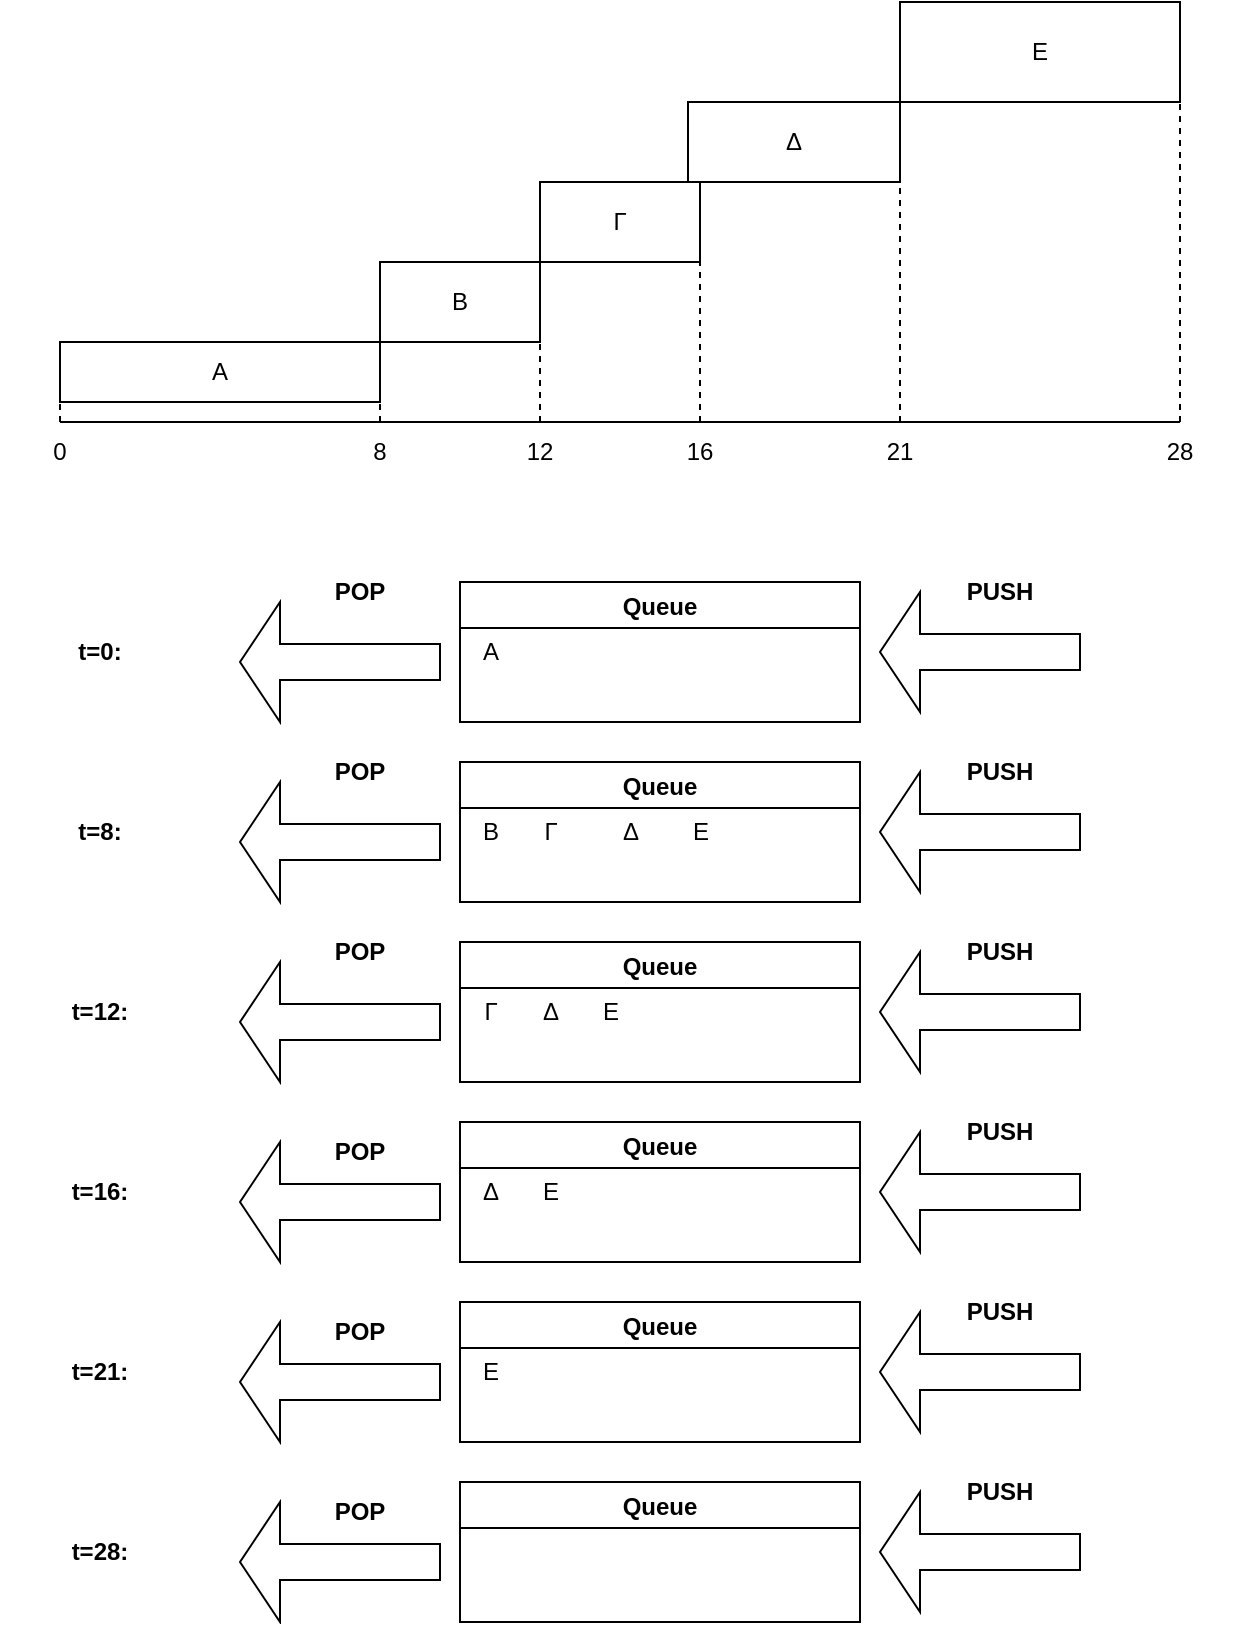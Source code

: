 <mxfile version="20.8.16" type="device"><diagram name="Page-1" id="gXW2hOUE-mi4EFBzmZyQ"><mxGraphModel dx="1036" dy="606" grid="1" gridSize="10" guides="1" tooltips="1" connect="1" arrows="1" fold="1" page="1" pageScale="1" pageWidth="827" pageHeight="1169" math="0" shadow="0"><root><mxCell id="0"/><mxCell id="1" parent="0"/><mxCell id="paS4NqyFU2lzQaTSy32J-1" value="" style="endArrow=none;html=1;rounded=0;entryX=0.5;entryY=0;entryDx=0;entryDy=0;exitX=0.5;exitY=0;exitDx=0;exitDy=0;" parent="1" source="paS4NqyFU2lzQaTSy32J-3" target="paS4NqyFU2lzQaTSy32J-8" edge="1"><mxGeometry width="50" height="50" relative="1" as="geometry"><mxPoint y="360" as="sourcePoint"/><mxPoint x="810" y="360" as="targetPoint"/></mxGeometry></mxCell><mxCell id="paS4NqyFU2lzQaTSy32J-3" value="0" style="text;html=1;strokeColor=none;fillColor=none;align=center;verticalAlign=middle;whiteSpace=wrap;rounded=0;" parent="1" vertex="1"><mxGeometry x="10" y="360" width="60" height="30" as="geometry"/></mxCell><mxCell id="paS4NqyFU2lzQaTSy32J-4" value="8" style="text;html=1;strokeColor=none;fillColor=none;align=center;verticalAlign=middle;whiteSpace=wrap;rounded=0;" parent="1" vertex="1"><mxGeometry x="170" y="360" width="60" height="30" as="geometry"/></mxCell><mxCell id="paS4NqyFU2lzQaTSy32J-5" value="12" style="text;html=1;strokeColor=none;fillColor=none;align=center;verticalAlign=middle;whiteSpace=wrap;rounded=0;" parent="1" vertex="1"><mxGeometry x="250" y="360" width="60" height="30" as="geometry"/></mxCell><mxCell id="paS4NqyFU2lzQaTSy32J-6" value="16" style="text;html=1;strokeColor=none;fillColor=none;align=center;verticalAlign=middle;whiteSpace=wrap;rounded=0;" parent="1" vertex="1"><mxGeometry x="330" y="360" width="60" height="30" as="geometry"/></mxCell><mxCell id="paS4NqyFU2lzQaTSy32J-7" value="21" style="text;html=1;strokeColor=none;fillColor=none;align=center;verticalAlign=middle;whiteSpace=wrap;rounded=0;" parent="1" vertex="1"><mxGeometry x="430" y="360" width="60" height="30" as="geometry"/></mxCell><mxCell id="paS4NqyFU2lzQaTSy32J-8" value="28" style="text;html=1;strokeColor=none;fillColor=none;align=center;verticalAlign=middle;whiteSpace=wrap;rounded=0;" parent="1" vertex="1"><mxGeometry x="570" y="360" width="60" height="30" as="geometry"/></mxCell><mxCell id="paS4NqyFU2lzQaTSy32J-9" value="A" style="rounded=0;whiteSpace=wrap;html=1;" parent="1" vertex="1"><mxGeometry x="40" y="320" width="160" height="30" as="geometry"/></mxCell><mxCell id="paS4NqyFU2lzQaTSy32J-10" value="B" style="rounded=0;whiteSpace=wrap;html=1;" parent="1" vertex="1"><mxGeometry x="200" y="280" width="80" height="40" as="geometry"/></mxCell><mxCell id="paS4NqyFU2lzQaTSy32J-11" value="Γ" style="rounded=0;whiteSpace=wrap;html=1;" parent="1" vertex="1"><mxGeometry x="280" y="240" width="80" height="40" as="geometry"/></mxCell><mxCell id="paS4NqyFU2lzQaTSy32J-12" value="Δ" style="rounded=0;whiteSpace=wrap;html=1;" parent="1" vertex="1"><mxGeometry x="354" y="200" width="106" height="40" as="geometry"/></mxCell><mxCell id="paS4NqyFU2lzQaTSy32J-13" value="Ε" style="rounded=0;whiteSpace=wrap;html=1;" parent="1" vertex="1"><mxGeometry x="460" y="150" width="140" height="50" as="geometry"/></mxCell><mxCell id="paS4NqyFU2lzQaTSy32J-14" value="" style="endArrow=none;dashed=1;html=1;rounded=0;exitX=0.5;exitY=0;exitDx=0;exitDy=0;entryX=1;entryY=0.75;entryDx=0;entryDy=0;" parent="1" source="paS4NqyFU2lzQaTSy32J-4" target="paS4NqyFU2lzQaTSy32J-9" edge="1"><mxGeometry width="50" height="50" relative="1" as="geometry"><mxPoint x="390" y="340" as="sourcePoint"/><mxPoint x="440" y="290" as="targetPoint"/></mxGeometry></mxCell><mxCell id="paS4NqyFU2lzQaTSy32J-15" value="" style="endArrow=none;dashed=1;html=1;rounded=0;exitX=0.5;exitY=0;exitDx=0;exitDy=0;entryX=0;entryY=1;entryDx=0;entryDy=0;" parent="1" source="paS4NqyFU2lzQaTSy32J-3" target="paS4NqyFU2lzQaTSy32J-9" edge="1"><mxGeometry width="50" height="50" relative="1" as="geometry"><mxPoint x="390" y="340" as="sourcePoint"/><mxPoint x="440" y="290" as="targetPoint"/></mxGeometry></mxCell><mxCell id="paS4NqyFU2lzQaTSy32J-16" value="" style="endArrow=none;dashed=1;html=1;rounded=0;exitX=0.5;exitY=0;exitDx=0;exitDy=0;entryX=1;entryY=0.75;entryDx=0;entryDy=0;" parent="1" source="paS4NqyFU2lzQaTSy32J-5" target="paS4NqyFU2lzQaTSy32J-10" edge="1"><mxGeometry width="50" height="50" relative="1" as="geometry"><mxPoint x="390" y="340" as="sourcePoint"/><mxPoint x="440" y="290" as="targetPoint"/></mxGeometry></mxCell><mxCell id="paS4NqyFU2lzQaTSy32J-17" value="" style="endArrow=none;dashed=1;html=1;rounded=0;exitX=0.5;exitY=0;exitDx=0;exitDy=0;entryX=1;entryY=1;entryDx=0;entryDy=0;" parent="1" source="paS4NqyFU2lzQaTSy32J-6" target="paS4NqyFU2lzQaTSy32J-11" edge="1"><mxGeometry width="50" height="50" relative="1" as="geometry"><mxPoint x="390" y="340" as="sourcePoint"/><mxPoint x="440" y="290" as="targetPoint"/></mxGeometry></mxCell><mxCell id="paS4NqyFU2lzQaTSy32J-18" value="" style="endArrow=none;dashed=1;html=1;rounded=0;exitX=0.5;exitY=0;exitDx=0;exitDy=0;entryX=1;entryY=1;entryDx=0;entryDy=0;" parent="1" source="paS4NqyFU2lzQaTSy32J-7" target="paS4NqyFU2lzQaTSy32J-12" edge="1"><mxGeometry width="50" height="50" relative="1" as="geometry"><mxPoint x="370" y="370" as="sourcePoint"/><mxPoint x="370" y="290" as="targetPoint"/></mxGeometry></mxCell><mxCell id="paS4NqyFU2lzQaTSy32J-19" value="" style="endArrow=none;dashed=1;html=1;rounded=0;exitX=0.5;exitY=0;exitDx=0;exitDy=0;entryX=1;entryY=1;entryDx=0;entryDy=0;" parent="1" source="paS4NqyFU2lzQaTSy32J-8" target="paS4NqyFU2lzQaTSy32J-13" edge="1"><mxGeometry width="50" height="50" relative="1" as="geometry"><mxPoint x="470" y="370" as="sourcePoint"/><mxPoint x="470" y="250" as="targetPoint"/></mxGeometry></mxCell><mxCell id="Vjj3sv_kHoyPZMLBZZPq-1" value="Queue" style="swimlane;" vertex="1" parent="1"><mxGeometry x="240" y="440" width="200" height="70" as="geometry"><mxRectangle x="240" y="440" width="80" height="30" as="alternateBounds"/></mxGeometry></mxCell><mxCell id="Vjj3sv_kHoyPZMLBZZPq-2" value="A" style="text;html=1;align=center;verticalAlign=middle;resizable=0;points=[];autosize=1;strokeColor=none;fillColor=none;" vertex="1" parent="Vjj3sv_kHoyPZMLBZZPq-1"><mxGeometry y="20" width="30" height="30" as="geometry"/></mxCell><mxCell id="Vjj3sv_kHoyPZMLBZZPq-3" value="" style="shape=singleArrow;direction=west;whiteSpace=wrap;html=1;" vertex="1" parent="1"><mxGeometry x="130" y="450" width="100" height="60" as="geometry"/></mxCell><mxCell id="Vjj3sv_kHoyPZMLBZZPq-4" value="" style="shape=singleArrow;direction=west;whiteSpace=wrap;html=1;" vertex="1" parent="1"><mxGeometry x="450" y="445" width="100" height="60" as="geometry"/></mxCell><mxCell id="Vjj3sv_kHoyPZMLBZZPq-5" value="&lt;b&gt;POP&lt;/b&gt;" style="text;html=1;strokeColor=none;fillColor=none;align=center;verticalAlign=middle;whiteSpace=wrap;rounded=0;" vertex="1" parent="1"><mxGeometry x="160" y="430" width="60" height="30" as="geometry"/></mxCell><mxCell id="Vjj3sv_kHoyPZMLBZZPq-6" value="&lt;b&gt;PUSH&lt;/b&gt;" style="text;html=1;strokeColor=none;fillColor=none;align=center;verticalAlign=middle;whiteSpace=wrap;rounded=0;" vertex="1" parent="1"><mxGeometry x="480" y="430" width="60" height="30" as="geometry"/></mxCell><mxCell id="Vjj3sv_kHoyPZMLBZZPq-7" value="&lt;b&gt;t=0:&lt;/b&gt;" style="text;html=1;strokeColor=none;fillColor=none;align=center;verticalAlign=middle;whiteSpace=wrap;rounded=0;" vertex="1" parent="1"><mxGeometry x="30" y="460" width="60" height="30" as="geometry"/></mxCell><mxCell id="Vjj3sv_kHoyPZMLBZZPq-8" value="Queue" style="swimlane;" vertex="1" parent="1"><mxGeometry x="240" y="530" width="200" height="70" as="geometry"/></mxCell><mxCell id="Vjj3sv_kHoyPZMLBZZPq-9" value="B" style="text;html=1;align=center;verticalAlign=middle;resizable=0;points=[];autosize=1;strokeColor=none;fillColor=none;" vertex="1" parent="Vjj3sv_kHoyPZMLBZZPq-8"><mxGeometry y="20" width="30" height="30" as="geometry"/></mxCell><mxCell id="Vjj3sv_kHoyPZMLBZZPq-17" value="Ε" style="text;html=1;align=center;verticalAlign=middle;resizable=0;points=[];autosize=1;strokeColor=none;fillColor=none;" vertex="1" parent="Vjj3sv_kHoyPZMLBZZPq-8"><mxGeometry x="105" y="20" width="30" height="30" as="geometry"/></mxCell><mxCell id="Vjj3sv_kHoyPZMLBZZPq-16" value="Δ" style="text;html=1;align=center;verticalAlign=middle;resizable=0;points=[];autosize=1;strokeColor=none;fillColor=none;" vertex="1" parent="Vjj3sv_kHoyPZMLBZZPq-8"><mxGeometry x="70" y="20" width="30" height="30" as="geometry"/></mxCell><mxCell id="Vjj3sv_kHoyPZMLBZZPq-15" value="Γ" style="text;html=1;align=center;verticalAlign=middle;resizable=0;points=[];autosize=1;strokeColor=none;fillColor=none;" vertex="1" parent="Vjj3sv_kHoyPZMLBZZPq-8"><mxGeometry x="30" y="20" width="30" height="30" as="geometry"/></mxCell><mxCell id="Vjj3sv_kHoyPZMLBZZPq-10" value="" style="shape=singleArrow;direction=west;whiteSpace=wrap;html=1;" vertex="1" parent="1"><mxGeometry x="130" y="540" width="100" height="60" as="geometry"/></mxCell><mxCell id="Vjj3sv_kHoyPZMLBZZPq-11" value="" style="shape=singleArrow;direction=west;whiteSpace=wrap;html=1;" vertex="1" parent="1"><mxGeometry x="450" y="535" width="100" height="60" as="geometry"/></mxCell><mxCell id="Vjj3sv_kHoyPZMLBZZPq-12" value="&lt;b&gt;POP&lt;/b&gt;" style="text;html=1;strokeColor=none;fillColor=none;align=center;verticalAlign=middle;whiteSpace=wrap;rounded=0;" vertex="1" parent="1"><mxGeometry x="160" y="520" width="60" height="30" as="geometry"/></mxCell><mxCell id="Vjj3sv_kHoyPZMLBZZPq-13" value="&lt;b&gt;PUSH&lt;/b&gt;" style="text;html=1;strokeColor=none;fillColor=none;align=center;verticalAlign=middle;whiteSpace=wrap;rounded=0;" vertex="1" parent="1"><mxGeometry x="480" y="520" width="60" height="30" as="geometry"/></mxCell><mxCell id="Vjj3sv_kHoyPZMLBZZPq-14" value="&lt;b&gt;t=8:&lt;/b&gt;" style="text;html=1;strokeColor=none;fillColor=none;align=center;verticalAlign=middle;whiteSpace=wrap;rounded=0;" vertex="1" parent="1"><mxGeometry x="30" y="550" width="60" height="30" as="geometry"/></mxCell><mxCell id="Vjj3sv_kHoyPZMLBZZPq-18" value="Queue" style="swimlane;" vertex="1" parent="1"><mxGeometry x="240" y="620" width="200" height="70" as="geometry"/></mxCell><mxCell id="Vjj3sv_kHoyPZMLBZZPq-20" value="Ε" style="text;html=1;align=center;verticalAlign=middle;resizable=0;points=[];autosize=1;strokeColor=none;fillColor=none;" vertex="1" parent="Vjj3sv_kHoyPZMLBZZPq-18"><mxGeometry x="60" y="20" width="30" height="30" as="geometry"/></mxCell><mxCell id="Vjj3sv_kHoyPZMLBZZPq-21" value="Δ" style="text;html=1;align=center;verticalAlign=middle;resizable=0;points=[];autosize=1;strokeColor=none;fillColor=none;" vertex="1" parent="Vjj3sv_kHoyPZMLBZZPq-18"><mxGeometry x="30" y="20" width="30" height="30" as="geometry"/></mxCell><mxCell id="Vjj3sv_kHoyPZMLBZZPq-22" value="Γ" style="text;html=1;align=center;verticalAlign=middle;resizable=0;points=[];autosize=1;strokeColor=none;fillColor=none;" vertex="1" parent="Vjj3sv_kHoyPZMLBZZPq-18"><mxGeometry y="20" width="30" height="30" as="geometry"/></mxCell><mxCell id="Vjj3sv_kHoyPZMLBZZPq-23" value="" style="shape=singleArrow;direction=west;whiteSpace=wrap;html=1;" vertex="1" parent="1"><mxGeometry x="130" y="630" width="100" height="60" as="geometry"/></mxCell><mxCell id="Vjj3sv_kHoyPZMLBZZPq-24" value="" style="shape=singleArrow;direction=west;whiteSpace=wrap;html=1;" vertex="1" parent="1"><mxGeometry x="450" y="625" width="100" height="60" as="geometry"/></mxCell><mxCell id="Vjj3sv_kHoyPZMLBZZPq-25" value="&lt;b&gt;POP&lt;/b&gt;" style="text;html=1;strokeColor=none;fillColor=none;align=center;verticalAlign=middle;whiteSpace=wrap;rounded=0;" vertex="1" parent="1"><mxGeometry x="160" y="610" width="60" height="30" as="geometry"/></mxCell><mxCell id="Vjj3sv_kHoyPZMLBZZPq-26" value="&lt;b&gt;PUSH&lt;/b&gt;" style="text;html=1;strokeColor=none;fillColor=none;align=center;verticalAlign=middle;whiteSpace=wrap;rounded=0;" vertex="1" parent="1"><mxGeometry x="480" y="610" width="60" height="30" as="geometry"/></mxCell><mxCell id="Vjj3sv_kHoyPZMLBZZPq-27" value="&lt;b&gt;t=12:&lt;/b&gt;" style="text;html=1;strokeColor=none;fillColor=none;align=center;verticalAlign=middle;whiteSpace=wrap;rounded=0;" vertex="1" parent="1"><mxGeometry x="30" y="640" width="60" height="30" as="geometry"/></mxCell><mxCell id="Vjj3sv_kHoyPZMLBZZPq-28" value="Queue" style="swimlane;" vertex="1" parent="1"><mxGeometry x="240" y="710" width="200" height="70" as="geometry"/></mxCell><mxCell id="Vjj3sv_kHoyPZMLBZZPq-29" value="Ε" style="text;html=1;align=center;verticalAlign=middle;resizable=0;points=[];autosize=1;strokeColor=none;fillColor=none;" vertex="1" parent="Vjj3sv_kHoyPZMLBZZPq-28"><mxGeometry x="30" y="20" width="30" height="30" as="geometry"/></mxCell><mxCell id="Vjj3sv_kHoyPZMLBZZPq-30" value="Δ" style="text;html=1;align=center;verticalAlign=middle;resizable=0;points=[];autosize=1;strokeColor=none;fillColor=none;" vertex="1" parent="Vjj3sv_kHoyPZMLBZZPq-28"><mxGeometry y="20" width="30" height="30" as="geometry"/></mxCell><mxCell id="Vjj3sv_kHoyPZMLBZZPq-32" value="" style="shape=singleArrow;direction=west;whiteSpace=wrap;html=1;" vertex="1" parent="1"><mxGeometry x="130" y="720" width="100" height="60" as="geometry"/></mxCell><mxCell id="Vjj3sv_kHoyPZMLBZZPq-33" value="" style="shape=singleArrow;direction=west;whiteSpace=wrap;html=1;" vertex="1" parent="1"><mxGeometry x="450" y="715" width="100" height="60" as="geometry"/></mxCell><mxCell id="Vjj3sv_kHoyPZMLBZZPq-34" value="&lt;b&gt;t=16:&lt;/b&gt;" style="text;html=1;strokeColor=none;fillColor=none;align=center;verticalAlign=middle;whiteSpace=wrap;rounded=0;" vertex="1" parent="1"><mxGeometry x="30" y="730" width="60" height="30" as="geometry"/></mxCell><mxCell id="Vjj3sv_kHoyPZMLBZZPq-42" value="&lt;b&gt;PUSH&lt;/b&gt;" style="text;html=1;strokeColor=none;fillColor=none;align=center;verticalAlign=middle;whiteSpace=wrap;rounded=0;" vertex="1" parent="1"><mxGeometry x="480" y="700" width="60" height="30" as="geometry"/></mxCell><mxCell id="Vjj3sv_kHoyPZMLBZZPq-43" value="&lt;b&gt;POP&lt;/b&gt;" style="text;html=1;strokeColor=none;fillColor=none;align=center;verticalAlign=middle;whiteSpace=wrap;rounded=0;" vertex="1" parent="1"><mxGeometry x="160" y="710" width="60" height="30" as="geometry"/></mxCell><mxCell id="Vjj3sv_kHoyPZMLBZZPq-44" value="Queue" style="swimlane;" vertex="1" parent="1"><mxGeometry x="240" y="800" width="200" height="70" as="geometry"/></mxCell><mxCell id="Vjj3sv_kHoyPZMLBZZPq-46" value="Ε" style="text;html=1;align=center;verticalAlign=middle;resizable=0;points=[];autosize=1;strokeColor=none;fillColor=none;" vertex="1" parent="Vjj3sv_kHoyPZMLBZZPq-44"><mxGeometry y="20" width="30" height="30" as="geometry"/></mxCell><mxCell id="Vjj3sv_kHoyPZMLBZZPq-47" value="" style="shape=singleArrow;direction=west;whiteSpace=wrap;html=1;" vertex="1" parent="1"><mxGeometry x="130" y="810" width="100" height="60" as="geometry"/></mxCell><mxCell id="Vjj3sv_kHoyPZMLBZZPq-48" value="" style="shape=singleArrow;direction=west;whiteSpace=wrap;html=1;" vertex="1" parent="1"><mxGeometry x="450" y="805" width="100" height="60" as="geometry"/></mxCell><mxCell id="Vjj3sv_kHoyPZMLBZZPq-49" value="&lt;b&gt;PUSH&lt;/b&gt;" style="text;html=1;strokeColor=none;fillColor=none;align=center;verticalAlign=middle;whiteSpace=wrap;rounded=0;" vertex="1" parent="1"><mxGeometry x="480" y="790" width="60" height="30" as="geometry"/></mxCell><mxCell id="Vjj3sv_kHoyPZMLBZZPq-50" value="&lt;b&gt;POP&lt;/b&gt;" style="text;html=1;strokeColor=none;fillColor=none;align=center;verticalAlign=middle;whiteSpace=wrap;rounded=0;" vertex="1" parent="1"><mxGeometry x="160" y="800" width="60" height="30" as="geometry"/></mxCell><mxCell id="Vjj3sv_kHoyPZMLBZZPq-51" value="&lt;b&gt;t=21:&lt;/b&gt;" style="text;html=1;strokeColor=none;fillColor=none;align=center;verticalAlign=middle;whiteSpace=wrap;rounded=0;" vertex="1" parent="1"><mxGeometry x="30" y="820" width="60" height="30" as="geometry"/></mxCell><mxCell id="Vjj3sv_kHoyPZMLBZZPq-52" value="Queue" style="swimlane;" vertex="1" parent="1"><mxGeometry x="240" y="890" width="200" height="70" as="geometry"/></mxCell><mxCell id="Vjj3sv_kHoyPZMLBZZPq-54" value="" style="shape=singleArrow;direction=west;whiteSpace=wrap;html=1;" vertex="1" parent="1"><mxGeometry x="130" y="900" width="100" height="60" as="geometry"/></mxCell><mxCell id="Vjj3sv_kHoyPZMLBZZPq-55" value="" style="shape=singleArrow;direction=west;whiteSpace=wrap;html=1;" vertex="1" parent="1"><mxGeometry x="450" y="895" width="100" height="60" as="geometry"/></mxCell><mxCell id="Vjj3sv_kHoyPZMLBZZPq-56" value="&lt;b&gt;PUSH&lt;/b&gt;" style="text;html=1;strokeColor=none;fillColor=none;align=center;verticalAlign=middle;whiteSpace=wrap;rounded=0;" vertex="1" parent="1"><mxGeometry x="480" y="880" width="60" height="30" as="geometry"/></mxCell><mxCell id="Vjj3sv_kHoyPZMLBZZPq-57" value="&lt;b&gt;POP&lt;/b&gt;" style="text;html=1;strokeColor=none;fillColor=none;align=center;verticalAlign=middle;whiteSpace=wrap;rounded=0;" vertex="1" parent="1"><mxGeometry x="160" y="890" width="60" height="30" as="geometry"/></mxCell><mxCell id="Vjj3sv_kHoyPZMLBZZPq-58" value="&lt;b&gt;t=28:&lt;/b&gt;" style="text;html=1;strokeColor=none;fillColor=none;align=center;verticalAlign=middle;whiteSpace=wrap;rounded=0;" vertex="1" parent="1"><mxGeometry x="30" y="910" width="60" height="30" as="geometry"/></mxCell></root></mxGraphModel></diagram></mxfile>